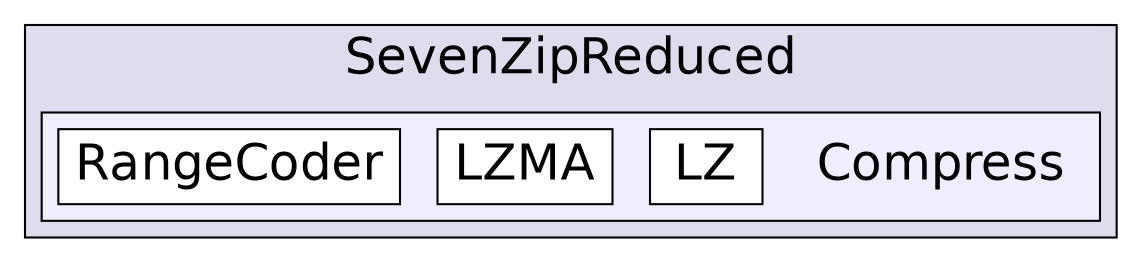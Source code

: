 digraph "C:/Users/nathanael/Documents/resizer/Plugins/SeamCarving/SevenZipReduced/Compress" {
  compound=true
  node [ fontsize="24", fontname="Helvetica"];
  edge [ labelfontsize="24", labelfontname="Helvetica"];
  subgraph clusterdir_7078388ffe2a13cf5c7a2d13892526a6 {
    graph [ bgcolor="#ddddee", pencolor="black", label="SevenZipReduced" fontname="Helvetica", fontsize="24", URL="dir_7078388ffe2a13cf5c7a2d13892526a6.html"]
  subgraph clusterdir_53fd8875e9b0551f05374f8fd73272c4 {
    graph [ bgcolor="#eeeeff", pencolor="black", label="" URL="dir_53fd8875e9b0551f05374f8fd73272c4.html"];
    dir_53fd8875e9b0551f05374f8fd73272c4 [shape=plaintext label="Compress"];
    dir_40b13a4ee4cc143dd2aadb086703750d [shape=box label="LZ" color="black" fillcolor="white" style="filled" URL="dir_40b13a4ee4cc143dd2aadb086703750d.html"];
    dir_c603e7fdaa2df9f2653b18b8fa7ead58 [shape=box label="LZMA" color="black" fillcolor="white" style="filled" URL="dir_c603e7fdaa2df9f2653b18b8fa7ead58.html"];
    dir_20766f9e5ee07887d36ca0c2ec064270 [shape=box label="RangeCoder" color="black" fillcolor="white" style="filled" URL="dir_20766f9e5ee07887d36ca0c2ec064270.html"];
  }
  }
}
